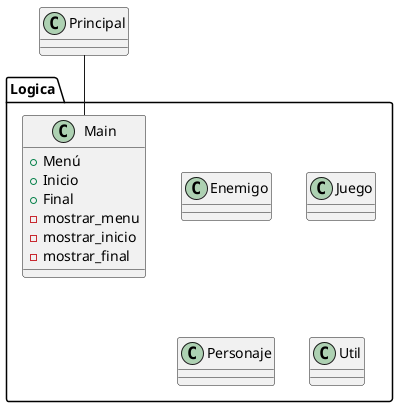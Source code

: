 @startuml

package Logica {
    class Enemigo
    class Juego
    class Personaje
    class Util 
    class Main{
        + Menú
        + Inicio 
        + Final
        - mostrar_menu
        - mostrar_inicio
        - mostrar_final
    }


}

Principal -- Main

@enduml